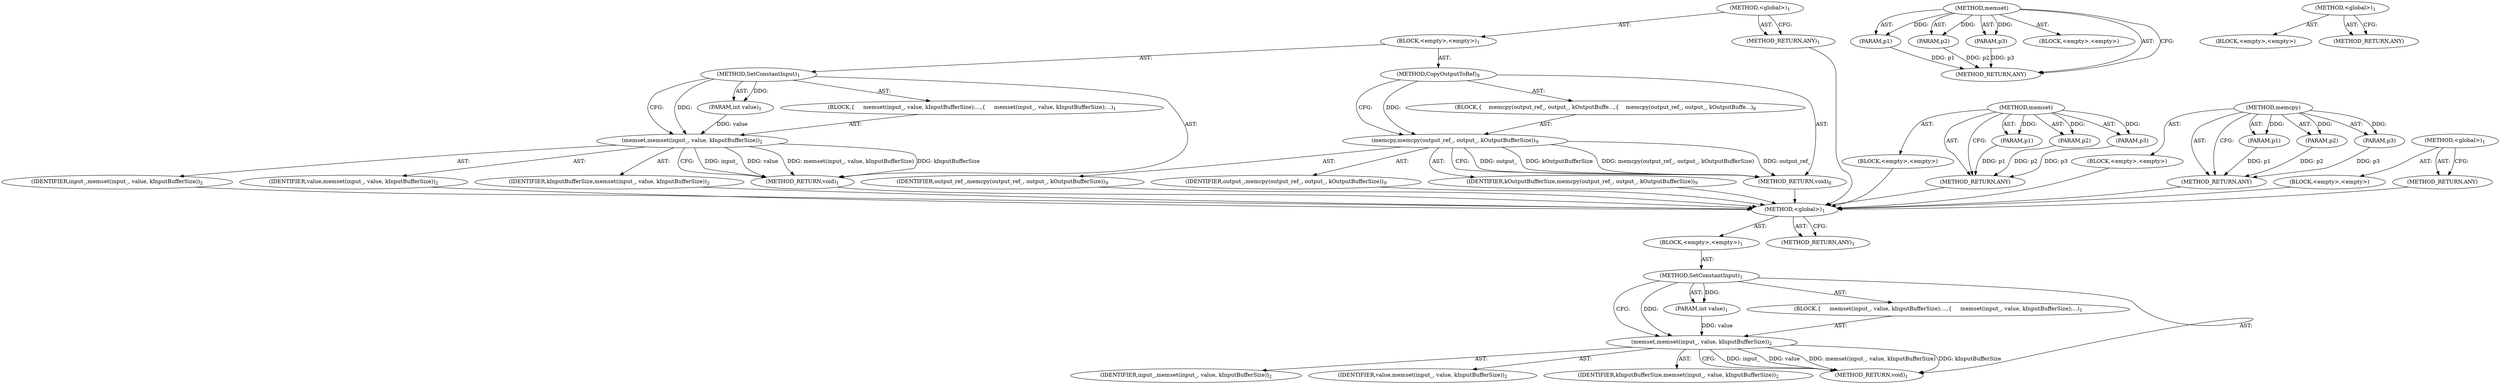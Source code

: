 digraph "CopyOutputToRef" {
vulnerable_6 [label=<(METHOD,&lt;global&gt;)<SUB>1</SUB>>];
vulnerable_7 [label=<(BLOCK,&lt;empty&gt;,&lt;empty&gt;)<SUB>1</SUB>>];
vulnerable_8 [label=<(METHOD,SetConstantInput)<SUB>1</SUB>>];
vulnerable_9 [label=<(PARAM,int value)<SUB>1</SUB>>];
vulnerable_10 [label=<(BLOCK,{
     memset(input_, value, kInputBufferSize);...,{
     memset(input_, value, kInputBufferSize);...)<SUB>1</SUB>>];
vulnerable_11 [label=<(memset,memset(input_, value, kInputBufferSize))<SUB>2</SUB>>];
vulnerable_12 [label=<(IDENTIFIER,input_,memset(input_, value, kInputBufferSize))<SUB>2</SUB>>];
vulnerable_13 [label=<(IDENTIFIER,value,memset(input_, value, kInputBufferSize))<SUB>2</SUB>>];
vulnerable_14 [label=<(IDENTIFIER,kInputBufferSize,memset(input_, value, kInputBufferSize))<SUB>2</SUB>>];
vulnerable_15 [label=<(METHOD_RETURN,void)<SUB>1</SUB>>];
vulnerable_17 [label=<(METHOD_RETURN,ANY)<SUB>1</SUB>>];
vulnerable_32 [label=<(METHOD,memset)>];
vulnerable_33 [label=<(PARAM,p1)>];
vulnerable_34 [label=<(PARAM,p2)>];
vulnerable_35 [label=<(PARAM,p3)>];
vulnerable_36 [label=<(BLOCK,&lt;empty&gt;,&lt;empty&gt;)>];
vulnerable_37 [label=<(METHOD_RETURN,ANY)>];
vulnerable_26 [label=<(METHOD,&lt;global&gt;)<SUB>1</SUB>>];
vulnerable_27 [label=<(BLOCK,&lt;empty&gt;,&lt;empty&gt;)>];
vulnerable_28 [label=<(METHOD_RETURN,ANY)>];
fixed_6 [label=<(METHOD,&lt;global&gt;)<SUB>1</SUB>>];
fixed_7 [label=<(BLOCK,&lt;empty&gt;,&lt;empty&gt;)<SUB>1</SUB>>];
fixed_8 [label=<(METHOD,SetConstantInput)<SUB>1</SUB>>];
fixed_9 [label=<(PARAM,int value)<SUB>1</SUB>>];
fixed_10 [label=<(BLOCK,{
     memset(input_, value, kInputBufferSize);...,{
     memset(input_, value, kInputBufferSize);...)<SUB>1</SUB>>];
fixed_11 [label=<(memset,memset(input_, value, kInputBufferSize))<SUB>2</SUB>>];
fixed_12 [label=<(IDENTIFIER,input_,memset(input_, value, kInputBufferSize))<SUB>2</SUB>>];
fixed_13 [label=<(IDENTIFIER,value,memset(input_, value, kInputBufferSize))<SUB>2</SUB>>];
fixed_14 [label=<(IDENTIFIER,kInputBufferSize,memset(input_, value, kInputBufferSize))<SUB>2</SUB>>];
fixed_15 [label=<(METHOD_RETURN,void)<SUB>1</SUB>>];
fixed_17 [label=<(METHOD,CopyOutputToRef)<SUB>8</SUB>>];
fixed_18 [label=<(BLOCK,{
    memcpy(output_ref_, output_, kOutputBuffe...,{
    memcpy(output_ref_, output_, kOutputBuffe...)<SUB>8</SUB>>];
fixed_19 [label=<(memcpy,memcpy(output_ref_, output_, kOutputBufferSize))<SUB>9</SUB>>];
fixed_20 [label=<(IDENTIFIER,output_ref_,memcpy(output_ref_, output_, kOutputBufferSize))<SUB>9</SUB>>];
fixed_21 [label=<(IDENTIFIER,output_,memcpy(output_ref_, output_, kOutputBufferSize))<SUB>9</SUB>>];
fixed_22 [label=<(IDENTIFIER,kOutputBufferSize,memcpy(output_ref_, output_, kOutputBufferSize))<SUB>9</SUB>>];
fixed_23 [label=<(METHOD_RETURN,void)<SUB>8</SUB>>];
fixed_25 [label=<(METHOD_RETURN,ANY)<SUB>1</SUB>>];
fixed_40 [label=<(METHOD,memset)>];
fixed_41 [label=<(PARAM,p1)>];
fixed_42 [label=<(PARAM,p2)>];
fixed_43 [label=<(PARAM,p3)>];
fixed_44 [label=<(BLOCK,&lt;empty&gt;,&lt;empty&gt;)>];
fixed_45 [label=<(METHOD_RETURN,ANY)>];
fixed_46 [label=<(METHOD,memcpy)>];
fixed_47 [label=<(PARAM,p1)>];
fixed_48 [label=<(PARAM,p2)>];
fixed_49 [label=<(PARAM,p3)>];
fixed_50 [label=<(BLOCK,&lt;empty&gt;,&lt;empty&gt;)>];
fixed_51 [label=<(METHOD_RETURN,ANY)>];
fixed_34 [label=<(METHOD,&lt;global&gt;)<SUB>1</SUB>>];
fixed_35 [label=<(BLOCK,&lt;empty&gt;,&lt;empty&gt;)>];
fixed_36 [label=<(METHOD_RETURN,ANY)>];
vulnerable_6 -> vulnerable_7  [key=0, label="AST: "];
vulnerable_6 -> vulnerable_17  [key=0, label="AST: "];
vulnerable_6 -> vulnerable_17  [key=1, label="CFG: "];
vulnerable_7 -> vulnerable_8  [key=0, label="AST: "];
vulnerable_8 -> vulnerable_9  [key=0, label="AST: "];
vulnerable_8 -> vulnerable_9  [key=1, label="DDG: "];
vulnerable_8 -> vulnerable_10  [key=0, label="AST: "];
vulnerable_8 -> vulnerable_15  [key=0, label="AST: "];
vulnerable_8 -> vulnerable_11  [key=0, label="CFG: "];
vulnerable_8 -> vulnerable_11  [key=1, label="DDG: "];
vulnerable_9 -> vulnerable_11  [key=0, label="DDG: value"];
vulnerable_10 -> vulnerable_11  [key=0, label="AST: "];
vulnerable_11 -> vulnerable_12  [key=0, label="AST: "];
vulnerable_11 -> vulnerable_13  [key=0, label="AST: "];
vulnerable_11 -> vulnerable_14  [key=0, label="AST: "];
vulnerable_11 -> vulnerable_15  [key=0, label="CFG: "];
vulnerable_11 -> vulnerable_15  [key=1, label="DDG: input_"];
vulnerable_11 -> vulnerable_15  [key=2, label="DDG: value"];
vulnerable_11 -> vulnerable_15  [key=3, label="DDG: memset(input_, value, kInputBufferSize)"];
vulnerable_11 -> vulnerable_15  [key=4, label="DDG: kInputBufferSize"];
vulnerable_32 -> vulnerable_33  [key=0, label="AST: "];
vulnerable_32 -> vulnerable_33  [key=1, label="DDG: "];
vulnerable_32 -> vulnerable_36  [key=0, label="AST: "];
vulnerable_32 -> vulnerable_34  [key=0, label="AST: "];
vulnerable_32 -> vulnerable_34  [key=1, label="DDG: "];
vulnerable_32 -> vulnerable_37  [key=0, label="AST: "];
vulnerable_32 -> vulnerable_37  [key=1, label="CFG: "];
vulnerable_32 -> vulnerable_35  [key=0, label="AST: "];
vulnerable_32 -> vulnerable_35  [key=1, label="DDG: "];
vulnerable_33 -> vulnerable_37  [key=0, label="DDG: p1"];
vulnerable_34 -> vulnerable_37  [key=0, label="DDG: p2"];
vulnerable_35 -> vulnerable_37  [key=0, label="DDG: p3"];
vulnerable_26 -> vulnerable_27  [key=0, label="AST: "];
vulnerable_26 -> vulnerable_28  [key=0, label="AST: "];
vulnerable_26 -> vulnerable_28  [key=1, label="CFG: "];
fixed_6 -> fixed_7  [key=0, label="AST: "];
fixed_6 -> fixed_25  [key=0, label="AST: "];
fixed_6 -> fixed_25  [key=1, label="CFG: "];
fixed_7 -> fixed_8  [key=0, label="AST: "];
fixed_7 -> fixed_17  [key=0, label="AST: "];
fixed_8 -> fixed_9  [key=0, label="AST: "];
fixed_8 -> fixed_9  [key=1, label="DDG: "];
fixed_8 -> fixed_10  [key=0, label="AST: "];
fixed_8 -> fixed_15  [key=0, label="AST: "];
fixed_8 -> fixed_11  [key=0, label="CFG: "];
fixed_8 -> fixed_11  [key=1, label="DDG: "];
fixed_9 -> fixed_11  [key=0, label="DDG: value"];
fixed_10 -> fixed_11  [key=0, label="AST: "];
fixed_11 -> fixed_12  [key=0, label="AST: "];
fixed_11 -> fixed_13  [key=0, label="AST: "];
fixed_11 -> fixed_14  [key=0, label="AST: "];
fixed_11 -> fixed_15  [key=0, label="CFG: "];
fixed_11 -> fixed_15  [key=1, label="DDG: input_"];
fixed_11 -> fixed_15  [key=2, label="DDG: value"];
fixed_11 -> fixed_15  [key=3, label="DDG: memset(input_, value, kInputBufferSize)"];
fixed_11 -> fixed_15  [key=4, label="DDG: kInputBufferSize"];
fixed_12 -> vulnerable_6  [key=0];
fixed_13 -> vulnerable_6  [key=0];
fixed_14 -> vulnerable_6  [key=0];
fixed_15 -> vulnerable_6  [key=0];
fixed_17 -> fixed_18  [key=0, label="AST: "];
fixed_17 -> fixed_23  [key=0, label="AST: "];
fixed_17 -> fixed_19  [key=0, label="CFG: "];
fixed_17 -> fixed_19  [key=1, label="DDG: "];
fixed_18 -> fixed_19  [key=0, label="AST: "];
fixed_19 -> fixed_20  [key=0, label="AST: "];
fixed_19 -> fixed_21  [key=0, label="AST: "];
fixed_19 -> fixed_22  [key=0, label="AST: "];
fixed_19 -> fixed_23  [key=0, label="CFG: "];
fixed_19 -> fixed_23  [key=1, label="DDG: output_"];
fixed_19 -> fixed_23  [key=2, label="DDG: kOutputBufferSize"];
fixed_19 -> fixed_23  [key=3, label="DDG: memcpy(output_ref_, output_, kOutputBufferSize)"];
fixed_19 -> fixed_23  [key=4, label="DDG: output_ref_"];
fixed_20 -> vulnerable_6  [key=0];
fixed_21 -> vulnerable_6  [key=0];
fixed_22 -> vulnerable_6  [key=0];
fixed_23 -> vulnerable_6  [key=0];
fixed_25 -> vulnerable_6  [key=0];
fixed_40 -> fixed_41  [key=0, label="AST: "];
fixed_40 -> fixed_41  [key=1, label="DDG: "];
fixed_40 -> fixed_44  [key=0, label="AST: "];
fixed_40 -> fixed_42  [key=0, label="AST: "];
fixed_40 -> fixed_42  [key=1, label="DDG: "];
fixed_40 -> fixed_45  [key=0, label="AST: "];
fixed_40 -> fixed_45  [key=1, label="CFG: "];
fixed_40 -> fixed_43  [key=0, label="AST: "];
fixed_40 -> fixed_43  [key=1, label="DDG: "];
fixed_41 -> fixed_45  [key=0, label="DDG: p1"];
fixed_42 -> fixed_45  [key=0, label="DDG: p2"];
fixed_43 -> fixed_45  [key=0, label="DDG: p3"];
fixed_44 -> vulnerable_6  [key=0];
fixed_45 -> vulnerable_6  [key=0];
fixed_46 -> fixed_47  [key=0, label="AST: "];
fixed_46 -> fixed_47  [key=1, label="DDG: "];
fixed_46 -> fixed_50  [key=0, label="AST: "];
fixed_46 -> fixed_48  [key=0, label="AST: "];
fixed_46 -> fixed_48  [key=1, label="DDG: "];
fixed_46 -> fixed_51  [key=0, label="AST: "];
fixed_46 -> fixed_51  [key=1, label="CFG: "];
fixed_46 -> fixed_49  [key=0, label="AST: "];
fixed_46 -> fixed_49  [key=1, label="DDG: "];
fixed_47 -> fixed_51  [key=0, label="DDG: p1"];
fixed_48 -> fixed_51  [key=0, label="DDG: p2"];
fixed_49 -> fixed_51  [key=0, label="DDG: p3"];
fixed_50 -> vulnerable_6  [key=0];
fixed_51 -> vulnerable_6  [key=0];
fixed_34 -> fixed_35  [key=0, label="AST: "];
fixed_34 -> fixed_36  [key=0, label="AST: "];
fixed_34 -> fixed_36  [key=1, label="CFG: "];
fixed_35 -> vulnerable_6  [key=0];
fixed_36 -> vulnerable_6  [key=0];
}
